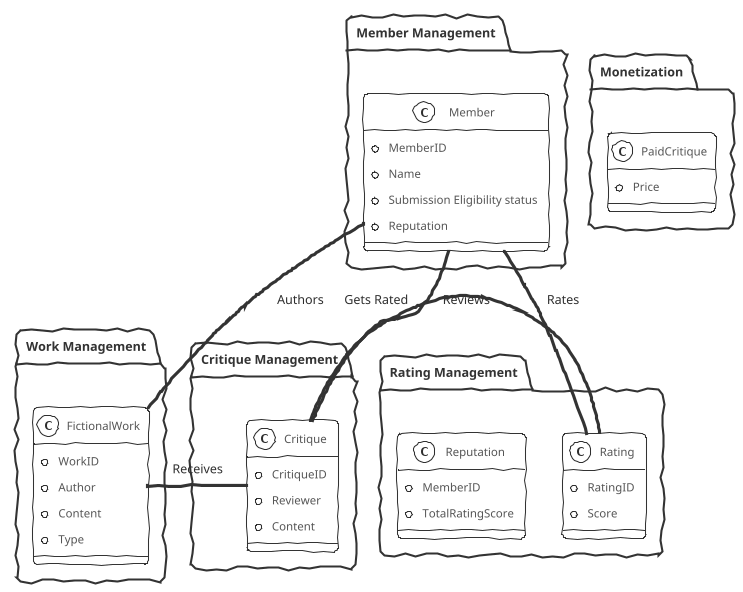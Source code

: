 @startuml
!theme sketchy-outline

package "Work Management" {
  class FictionalWork {
    + WorkID
    + Author
    + Content
    + Type
  }
}

package "Critique Management" {
  class Critique {
    + CritiqueID
    + Reviewer
    + Content
  }
}

package "Rating Management" {
  class Rating {
    + RatingID
    + Score
  }
  class Reputation {
    + MemberID
    + TotalRatingScore
  }
}

package "Monetization" {
  class PaidCritique {
    + Price
  }
}

package "Member Management" {
  class Member {
    + MemberID
    + Name
    + Submission Eligibility status
    + Reputation
  }
}

Member -down- FictionalWork : Authors
Member -down- Critique : Reviews
FictionalWork -right- Critique : Receives
Critique -right- Rating : Gets Rated
Member -down- Rating : Rates
@enduml
